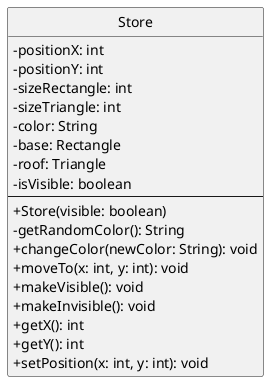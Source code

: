 ' Generated by UML Generator
' Encoded: TP4_Rm8n3CNtV8gCXoXIvvkecDWgG1MCkPnxMEHi59lhF_MxDpae2bHT4ldt7BydPoxgefxwOEI0T7JHzTO79_Aa6h4vAImzqne_mJwQFRPWFKOVm9YnowwL8zWlO-tio8AAJDlQ8cb9TbSYQT0Al3hg0jpGJSHRw3bmh9D1HEeoQ9mazVeweyZyMjlVfvcWlA1Wa-Sqp04SPJfBntICMWrtyYJh7UZAKSlz8fjMay9swlTfE9m5WhT56Iir3enjRkjvW0rNxsF-1_intgNk3d29LjtX9Gr_XHHfc-lpDdAvAqe1VRuizn_BRsFcG6twsHy
' URL: http://www.plantuml.com/plantuml/uml/TP4_Rm8n3CNtV8gCXoXIvvkecDWgG1MCkPnxMEHi59lhF_MxDpae2bHT4ldt7BydPoxgefxwOEI0T7JHzTO79_Aa6h4vAImzqne_mJwQFRPWFKOVm9YnowwL8zWlO-tio8AAJDlQ8cb9TbSYQT0Al3hg0jpGJSHRw3bmh9D1HEeoQ9mazVeweyZyMjlVfvcWlA1Wa-Sqp04SPJfBntICMWrtyYJh7UZAKSlz8fjMay9swlTfE9m5WhT56Iir3enjRkjvW0rNxsF-1_intgNk3d29LjtX9Gr_XHHfc-lpDdAvAqe1VRuizn_BRsFcG6twsHy
' Generated on: 2025-10-10T23:45:53.103546700

@startuml
skinparam classAttributeIconSize 0
hide circle

class Store {
  -positionX: int
  -positionY: int
  -sizeRectangle: int
  -sizeTriangle: int
  -color: String
  -base: Rectangle
  -roof: Triangle
  -isVisible: boolean
  --
  +Store(visible: boolean)
  -getRandomColor(): String
  +changeColor(newColor: String): void
  +moveTo(x: int, y: int): void
  +makeVisible(): void
  +makeInvisible(): void
  +getX(): int
  +getY(): int
  +setPosition(x: int, y: int): void
}

@enduml